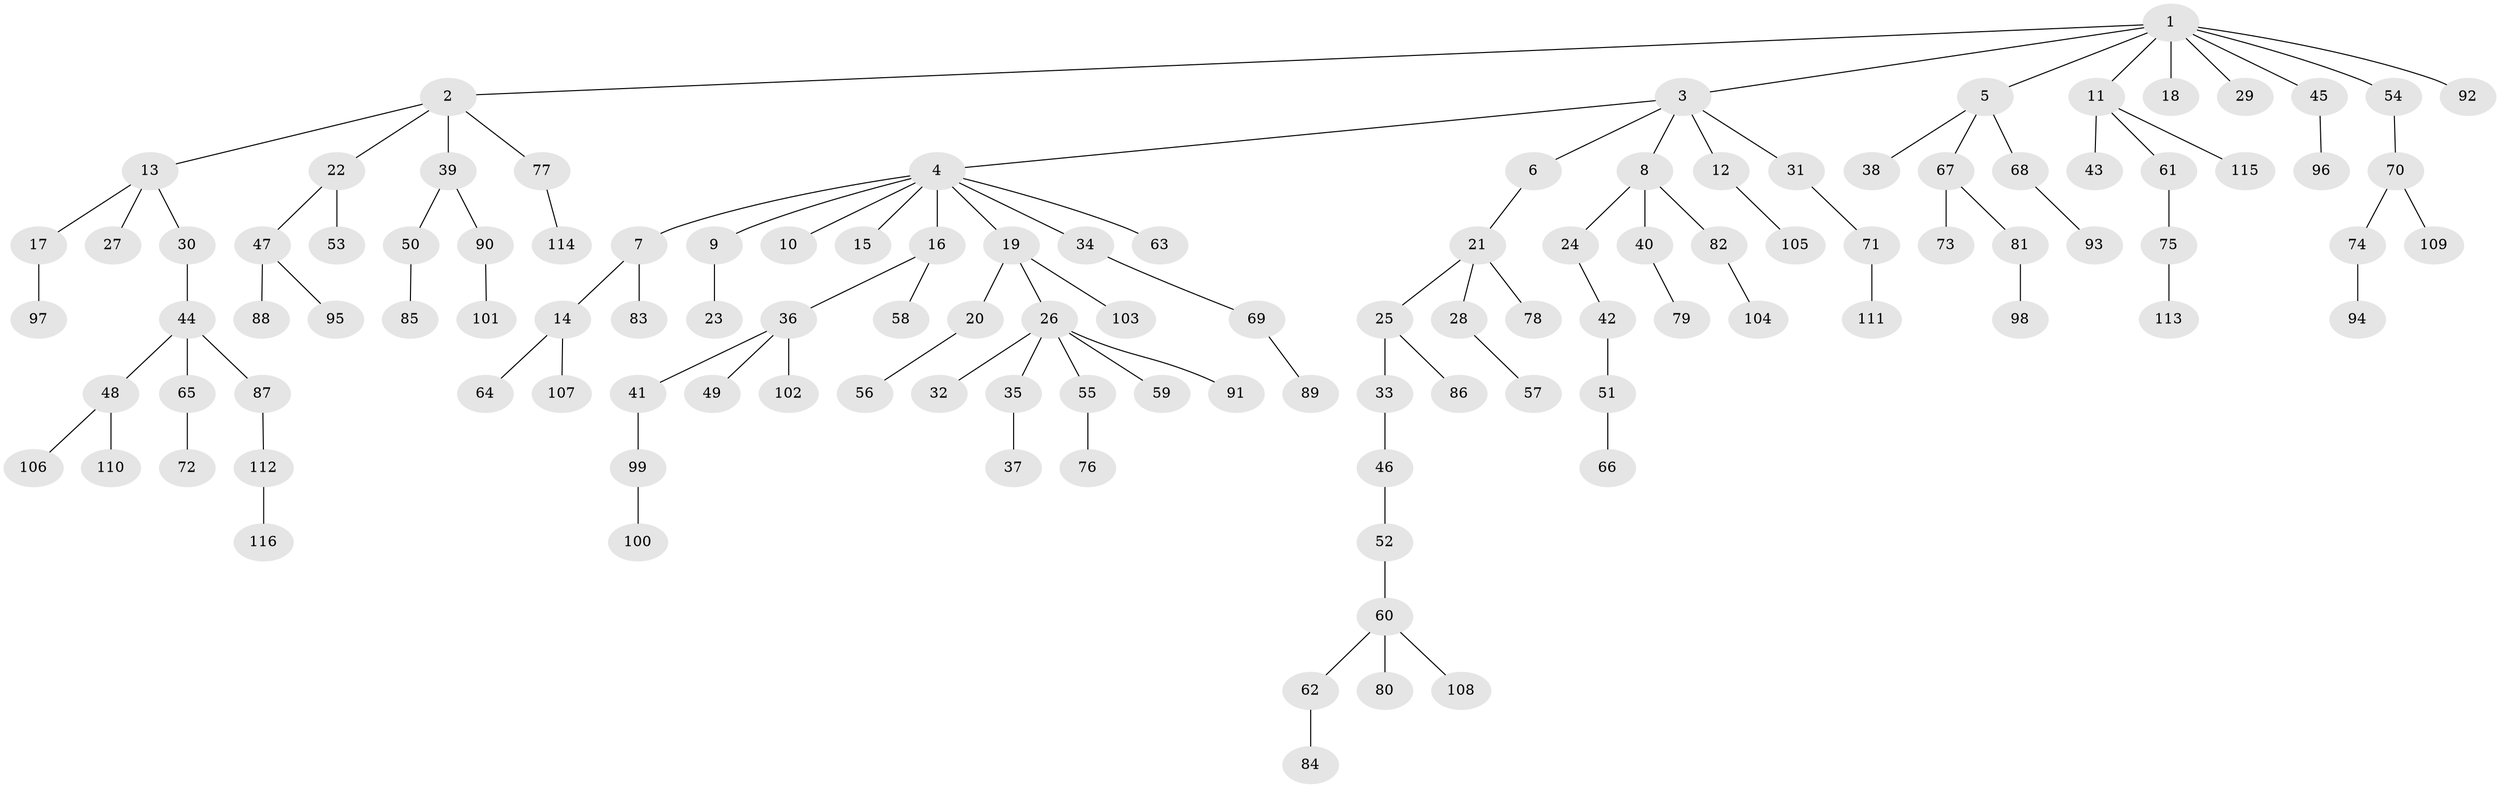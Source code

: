 // coarse degree distribution, {11: 0.029411764705882353, 5: 0.029411764705882353, 9: 0.029411764705882353, 3: 0.029411764705882353, 2: 0.14705882352941177, 1: 0.7058823529411765, 4: 0.029411764705882353}
// Generated by graph-tools (version 1.1) at 2025/19/03/04/25 18:19:17]
// undirected, 116 vertices, 115 edges
graph export_dot {
graph [start="1"]
  node [color=gray90,style=filled];
  1;
  2;
  3;
  4;
  5;
  6;
  7;
  8;
  9;
  10;
  11;
  12;
  13;
  14;
  15;
  16;
  17;
  18;
  19;
  20;
  21;
  22;
  23;
  24;
  25;
  26;
  27;
  28;
  29;
  30;
  31;
  32;
  33;
  34;
  35;
  36;
  37;
  38;
  39;
  40;
  41;
  42;
  43;
  44;
  45;
  46;
  47;
  48;
  49;
  50;
  51;
  52;
  53;
  54;
  55;
  56;
  57;
  58;
  59;
  60;
  61;
  62;
  63;
  64;
  65;
  66;
  67;
  68;
  69;
  70;
  71;
  72;
  73;
  74;
  75;
  76;
  77;
  78;
  79;
  80;
  81;
  82;
  83;
  84;
  85;
  86;
  87;
  88;
  89;
  90;
  91;
  92;
  93;
  94;
  95;
  96;
  97;
  98;
  99;
  100;
  101;
  102;
  103;
  104;
  105;
  106;
  107;
  108;
  109;
  110;
  111;
  112;
  113;
  114;
  115;
  116;
  1 -- 2;
  1 -- 3;
  1 -- 5;
  1 -- 11;
  1 -- 18;
  1 -- 29;
  1 -- 45;
  1 -- 54;
  1 -- 92;
  2 -- 13;
  2 -- 22;
  2 -- 39;
  2 -- 77;
  3 -- 4;
  3 -- 6;
  3 -- 8;
  3 -- 12;
  3 -- 31;
  4 -- 7;
  4 -- 9;
  4 -- 10;
  4 -- 15;
  4 -- 16;
  4 -- 19;
  4 -- 34;
  4 -- 63;
  5 -- 38;
  5 -- 67;
  5 -- 68;
  6 -- 21;
  7 -- 14;
  7 -- 83;
  8 -- 24;
  8 -- 40;
  8 -- 82;
  9 -- 23;
  11 -- 43;
  11 -- 61;
  11 -- 115;
  12 -- 105;
  13 -- 17;
  13 -- 27;
  13 -- 30;
  14 -- 64;
  14 -- 107;
  16 -- 36;
  16 -- 58;
  17 -- 97;
  19 -- 20;
  19 -- 26;
  19 -- 103;
  20 -- 56;
  21 -- 25;
  21 -- 28;
  21 -- 78;
  22 -- 47;
  22 -- 53;
  24 -- 42;
  25 -- 33;
  25 -- 86;
  26 -- 32;
  26 -- 35;
  26 -- 55;
  26 -- 59;
  26 -- 91;
  28 -- 57;
  30 -- 44;
  31 -- 71;
  33 -- 46;
  34 -- 69;
  35 -- 37;
  36 -- 41;
  36 -- 49;
  36 -- 102;
  39 -- 50;
  39 -- 90;
  40 -- 79;
  41 -- 99;
  42 -- 51;
  44 -- 48;
  44 -- 65;
  44 -- 87;
  45 -- 96;
  46 -- 52;
  47 -- 88;
  47 -- 95;
  48 -- 106;
  48 -- 110;
  50 -- 85;
  51 -- 66;
  52 -- 60;
  54 -- 70;
  55 -- 76;
  60 -- 62;
  60 -- 80;
  60 -- 108;
  61 -- 75;
  62 -- 84;
  65 -- 72;
  67 -- 73;
  67 -- 81;
  68 -- 93;
  69 -- 89;
  70 -- 74;
  70 -- 109;
  71 -- 111;
  74 -- 94;
  75 -- 113;
  77 -- 114;
  81 -- 98;
  82 -- 104;
  87 -- 112;
  90 -- 101;
  99 -- 100;
  112 -- 116;
}
